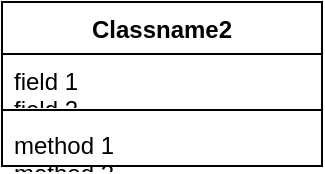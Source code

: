 <mxfile version="24.3.0" type="device">
  <diagram name="Page-1" id="ZGS1PzbGznvYrXTiOOJQ">
    <mxGraphModel dx="1434" dy="772" grid="1" gridSize="10" guides="1" tooltips="1" connect="1" arrows="1" fold="1" page="0" pageScale="1" pageWidth="850" pageHeight="1100" math="0" shadow="0">
      <root>
        <mxCell id="0" />
        <mxCell id="1" parent="0" />
        <mxCell id="8nVTkEGUCy9FKQ-JXoj_-1" value="Classname2" style="swimlane;fontStyle=1;align=center;verticalAlign=top;childLayout=stackLayout;horizontal=1;startSize=26;horizontalStack=0;resizeParent=1;resizeParentMax=0;resizeLast=0;collapsible=1;marginBottom=0;whiteSpace=wrap;html=1;" parent="1" vertex="1">
          <mxGeometry width="160" height="82" as="geometry" />
        </mxCell>
        <mxCell id="8nVTkEGUCy9FKQ-JXoj_-2" value="field 1&lt;div&gt;field 2&lt;div&gt;" style="text;strokeColor=none;fillColor=none;align=left;verticalAlign=top;spacingLeft=4;spacingRight=4;overflow=hidden;rotatable=0;points=[[0,0.5],[1,0.5]];portConstraint=eastwest;whiteSpace=wrap;html=1;" parent="8nVTkEGUCy9FKQ-JXoj_-1" vertex="1">
          <mxGeometry y="26" width="160" height="24" as="geometry" />
        </mxCell>
        <mxCell id="8nVTkEGUCy9FKQ-JXoj_-3" value="" style="line;strokeWidth=1;fillColor=none;align=left;verticalAlign=middle;spacingTop=-1;spacingLeft=3;spacingRight=3;rotatable=0;labelPosition=right;points=[];portConstraint=eastwest;strokeColor=inherit;" parent="8nVTkEGUCy9FKQ-JXoj_-1" vertex="1">
          <mxGeometry y="50" width="160" height="8" as="geometry" />
        </mxCell>
        <mxCell id="8nVTkEGUCy9FKQ-JXoj_-4" value="method 1&lt;div&gt;method 2&lt;div&gt;" style="text;strokeColor=none;fillColor=none;align=left;verticalAlign=top;spacingLeft=4;spacingRight=4;overflow=hidden;rotatable=0;points=[[0,0.5],[1,0.5]];portConstraint=eastwest;whiteSpace=wrap;html=1;" parent="8nVTkEGUCy9FKQ-JXoj_-1" vertex="1">
          <mxGeometry y="58" width="160" height="24" as="geometry" />
        </mxCell>
      </root>
    </mxGraphModel>
  </diagram>
</mxfile>
